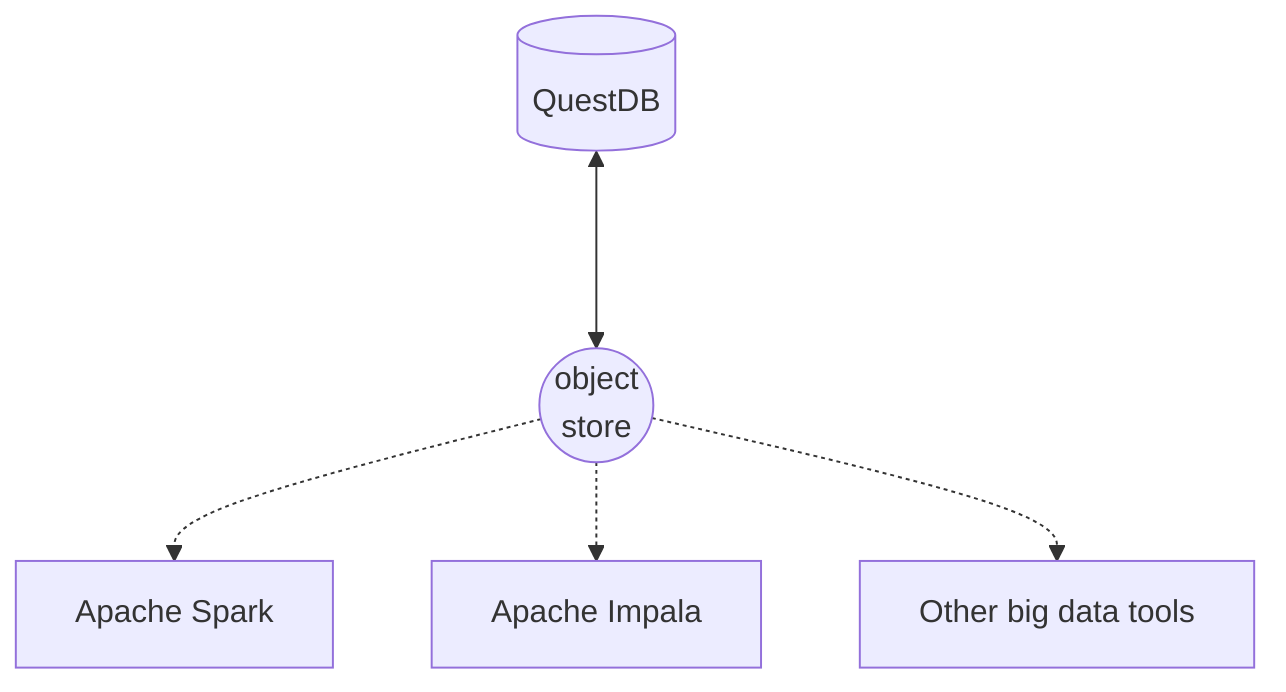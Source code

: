graph TD
  db[(QuestDB)]
  object_store((object<br/>store))
  spark[Apache Spark]
  impala[Apache Impala]
  custom[Other big data tools]
  db <---> object_store
  object_store -.-> spark
  object_store -.-> impala
  object_store -.-> custom